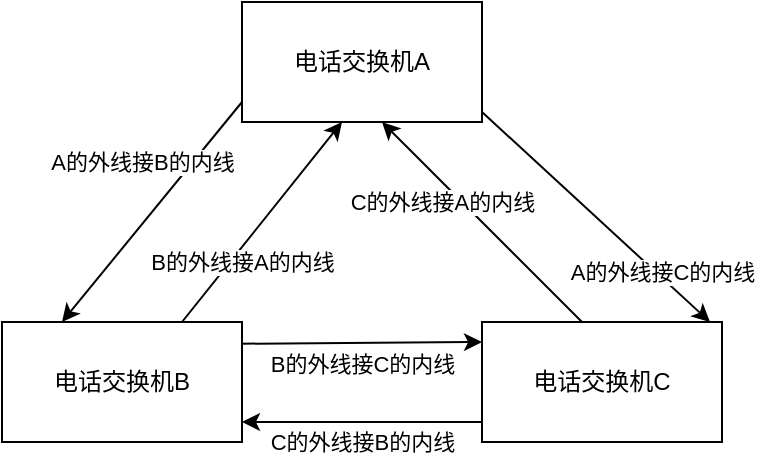 <mxfile version="14.6.1" type="github">
  <diagram id="cvxg9Lm-vUqtapsxcO72" name="第 1 页">
    <mxGraphModel dx="813" dy="454" grid="1" gridSize="10" guides="1" tooltips="1" connect="1" arrows="1" fold="1" page="1" pageScale="1" pageWidth="827" pageHeight="1169" math="0" shadow="0">
      <root>
        <mxCell id="0" />
        <mxCell id="1" parent="0" />
        <mxCell id="KngwLaqn_i5Z9b0yXkX_-2" value="电话交换机B" style="whiteSpace=wrap;html=1;" vertex="1" parent="1">
          <mxGeometry x="210" y="350" width="120" height="60" as="geometry" />
        </mxCell>
        <mxCell id="KngwLaqn_i5Z9b0yXkX_-3" value="电话交换机A" style="whiteSpace=wrap;html=1;" vertex="1" parent="1">
          <mxGeometry x="330" y="190" width="120" height="60" as="geometry" />
        </mxCell>
        <mxCell id="KngwLaqn_i5Z9b0yXkX_-4" value="电话交换机C" style="whiteSpace=wrap;html=1;" vertex="1" parent="1">
          <mxGeometry x="450" y="350" width="120" height="60" as="geometry" />
        </mxCell>
        <mxCell id="KngwLaqn_i5Z9b0yXkX_-20" value="" style="endArrow=classic;html=1;entryX=0.25;entryY=0;entryDx=0;entryDy=0;" edge="1" parent="1" target="KngwLaqn_i5Z9b0yXkX_-2">
          <mxGeometry relative="1" as="geometry">
            <mxPoint x="330" y="240" as="sourcePoint" />
            <mxPoint x="190" y="350" as="targetPoint" />
          </mxGeometry>
        </mxCell>
        <mxCell id="KngwLaqn_i5Z9b0yXkX_-21" value="A的外线接B的内线" style="edgeLabel;resizable=0;html=1;align=center;verticalAlign=middle;rotation=0;fontStyle=0;" connectable="0" vertex="1" parent="KngwLaqn_i5Z9b0yXkX_-20">
          <mxGeometry relative="1" as="geometry">
            <mxPoint x="-5" y="-25" as="offset" />
          </mxGeometry>
        </mxCell>
        <mxCell id="KngwLaqn_i5Z9b0yXkX_-22" value="" style="endArrow=classic;html=1;" edge="1" parent="1">
          <mxGeometry relative="1" as="geometry">
            <mxPoint x="300" y="350" as="sourcePoint" />
            <mxPoint x="380" y="250" as="targetPoint" />
          </mxGeometry>
        </mxCell>
        <mxCell id="KngwLaqn_i5Z9b0yXkX_-23" value="B的外线接A的内线" style="edgeLabel;resizable=0;html=1;align=center;verticalAlign=middle;" connectable="0" vertex="1" parent="KngwLaqn_i5Z9b0yXkX_-22">
          <mxGeometry relative="1" as="geometry">
            <mxPoint x="-10" y="20" as="offset" />
          </mxGeometry>
        </mxCell>
        <mxCell id="KngwLaqn_i5Z9b0yXkX_-27" value="" style="endArrow=classic;html=1;" edge="1" parent="1">
          <mxGeometry relative="1" as="geometry">
            <mxPoint x="450" y="245" as="sourcePoint" />
            <mxPoint x="564" y="350" as="targetPoint" />
          </mxGeometry>
        </mxCell>
        <mxCell id="KngwLaqn_i5Z9b0yXkX_-28" value="A的外线接C的内线" style="edgeLabel;resizable=0;html=1;align=center;verticalAlign=middle;" connectable="0" vertex="1" parent="KngwLaqn_i5Z9b0yXkX_-27">
          <mxGeometry relative="1" as="geometry">
            <mxPoint x="33" y="27" as="offset" />
          </mxGeometry>
        </mxCell>
        <mxCell id="KngwLaqn_i5Z9b0yXkX_-29" value="" style="endArrow=classic;html=1;" edge="1" parent="1">
          <mxGeometry relative="1" as="geometry">
            <mxPoint x="500" y="350" as="sourcePoint" />
            <mxPoint x="400" y="250" as="targetPoint" />
          </mxGeometry>
        </mxCell>
        <mxCell id="KngwLaqn_i5Z9b0yXkX_-30" value="C的外线接A的内线" style="edgeLabel;resizable=0;html=1;align=center;verticalAlign=middle;" connectable="0" vertex="1" parent="KngwLaqn_i5Z9b0yXkX_-29">
          <mxGeometry relative="1" as="geometry">
            <mxPoint x="-20" y="-10" as="offset" />
          </mxGeometry>
        </mxCell>
        <mxCell id="KngwLaqn_i5Z9b0yXkX_-33" value="" style="endArrow=classic;html=1;exitX=0.999;exitY=0.181;exitDx=0;exitDy=0;exitPerimeter=0;" edge="1" parent="1" source="KngwLaqn_i5Z9b0yXkX_-2">
          <mxGeometry relative="1" as="geometry">
            <mxPoint x="350" y="360" as="sourcePoint" />
            <mxPoint x="450" y="360" as="targetPoint" />
          </mxGeometry>
        </mxCell>
        <mxCell id="KngwLaqn_i5Z9b0yXkX_-34" value="B的外线接C的内线" style="edgeLabel;resizable=0;html=1;align=center;verticalAlign=middle;" connectable="0" vertex="1" parent="KngwLaqn_i5Z9b0yXkX_-33">
          <mxGeometry relative="1" as="geometry">
            <mxPoint y="10" as="offset" />
          </mxGeometry>
        </mxCell>
        <mxCell id="KngwLaqn_i5Z9b0yXkX_-35" value="" style="endArrow=classic;html=1;entryX=1;entryY=0.833;entryDx=0;entryDy=0;entryPerimeter=0;" edge="1" parent="1" target="KngwLaqn_i5Z9b0yXkX_-2">
          <mxGeometry relative="1" as="geometry">
            <mxPoint x="450" y="400" as="sourcePoint" />
            <mxPoint x="340" y="400" as="targetPoint" />
          </mxGeometry>
        </mxCell>
        <mxCell id="KngwLaqn_i5Z9b0yXkX_-36" value="C的外线接B的内线" style="edgeLabel;resizable=0;html=1;align=center;verticalAlign=middle;" connectable="0" vertex="1" parent="KngwLaqn_i5Z9b0yXkX_-35">
          <mxGeometry relative="1" as="geometry">
            <mxPoint y="10" as="offset" />
          </mxGeometry>
        </mxCell>
      </root>
    </mxGraphModel>
  </diagram>
</mxfile>
